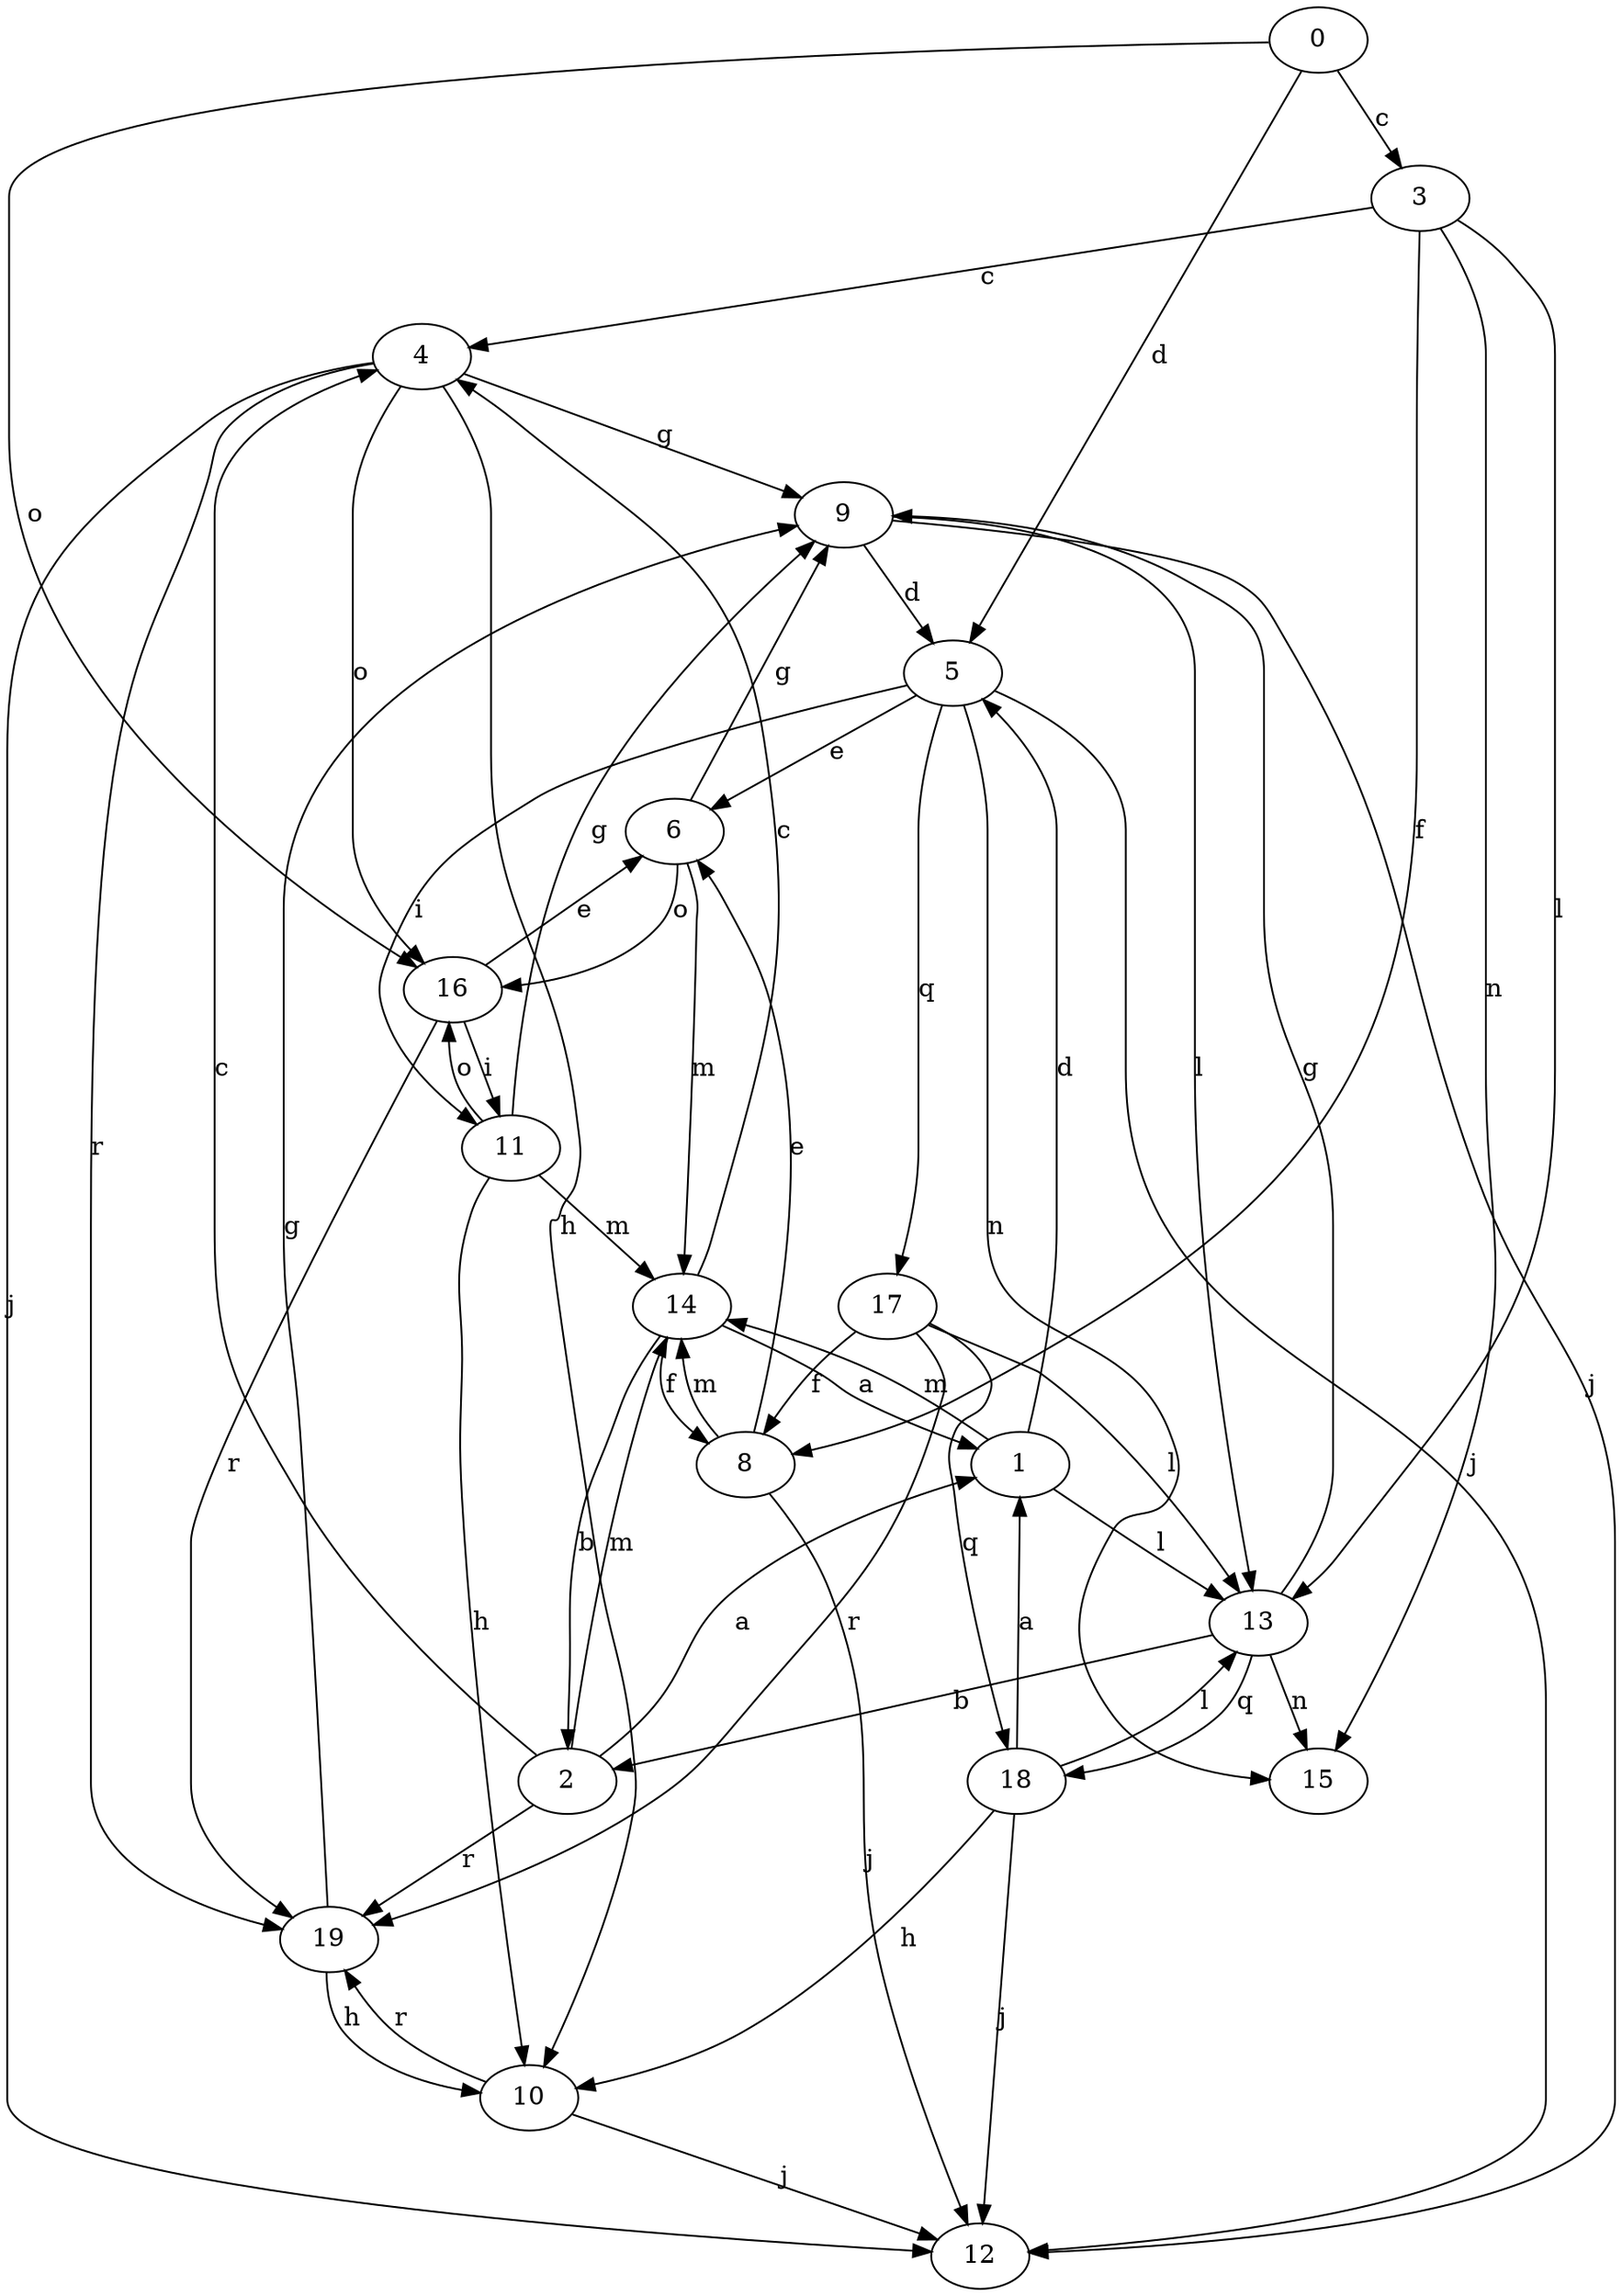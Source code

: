 strict digraph  {
0;
1;
2;
3;
4;
5;
6;
8;
9;
10;
11;
12;
13;
14;
15;
16;
17;
18;
19;
0 -> 3  [label=c];
0 -> 5  [label=d];
0 -> 16  [label=o];
1 -> 5  [label=d];
1 -> 13  [label=l];
1 -> 14  [label=m];
2 -> 1  [label=a];
2 -> 4  [label=c];
2 -> 14  [label=m];
2 -> 19  [label=r];
3 -> 4  [label=c];
3 -> 8  [label=f];
3 -> 13  [label=l];
3 -> 15  [label=n];
4 -> 9  [label=g];
4 -> 10  [label=h];
4 -> 12  [label=j];
4 -> 16  [label=o];
4 -> 19  [label=r];
5 -> 6  [label=e];
5 -> 11  [label=i];
5 -> 12  [label=j];
5 -> 15  [label=n];
5 -> 17  [label=q];
6 -> 9  [label=g];
6 -> 14  [label=m];
6 -> 16  [label=o];
8 -> 6  [label=e];
8 -> 12  [label=j];
8 -> 14  [label=m];
9 -> 5  [label=d];
9 -> 12  [label=j];
9 -> 13  [label=l];
10 -> 12  [label=j];
10 -> 19  [label=r];
11 -> 9  [label=g];
11 -> 10  [label=h];
11 -> 14  [label=m];
11 -> 16  [label=o];
13 -> 2  [label=b];
13 -> 9  [label=g];
13 -> 15  [label=n];
13 -> 18  [label=q];
14 -> 1  [label=a];
14 -> 2  [label=b];
14 -> 4  [label=c];
14 -> 8  [label=f];
16 -> 6  [label=e];
16 -> 11  [label=i];
16 -> 19  [label=r];
17 -> 8  [label=f];
17 -> 13  [label=l];
17 -> 18  [label=q];
17 -> 19  [label=r];
18 -> 1  [label=a];
18 -> 10  [label=h];
18 -> 12  [label=j];
18 -> 13  [label=l];
19 -> 9  [label=g];
19 -> 10  [label=h];
}
